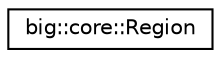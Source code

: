 digraph "Graphical Class Hierarchy"
{
  edge [fontname="Helvetica",fontsize="10",labelfontname="Helvetica",labelfontsize="10"];
  node [fontname="Helvetica",fontsize="10",shape=record];
  rankdir="LR";
  Node1 [label="big::core::Region",height=0.2,width=0.4,color="black", fillcolor="white", style="filled",URL="$classbig_1_1core_1_1_region.html",tooltip="Describe a region of dna delimited by chromosom:pos-length. "];
}

